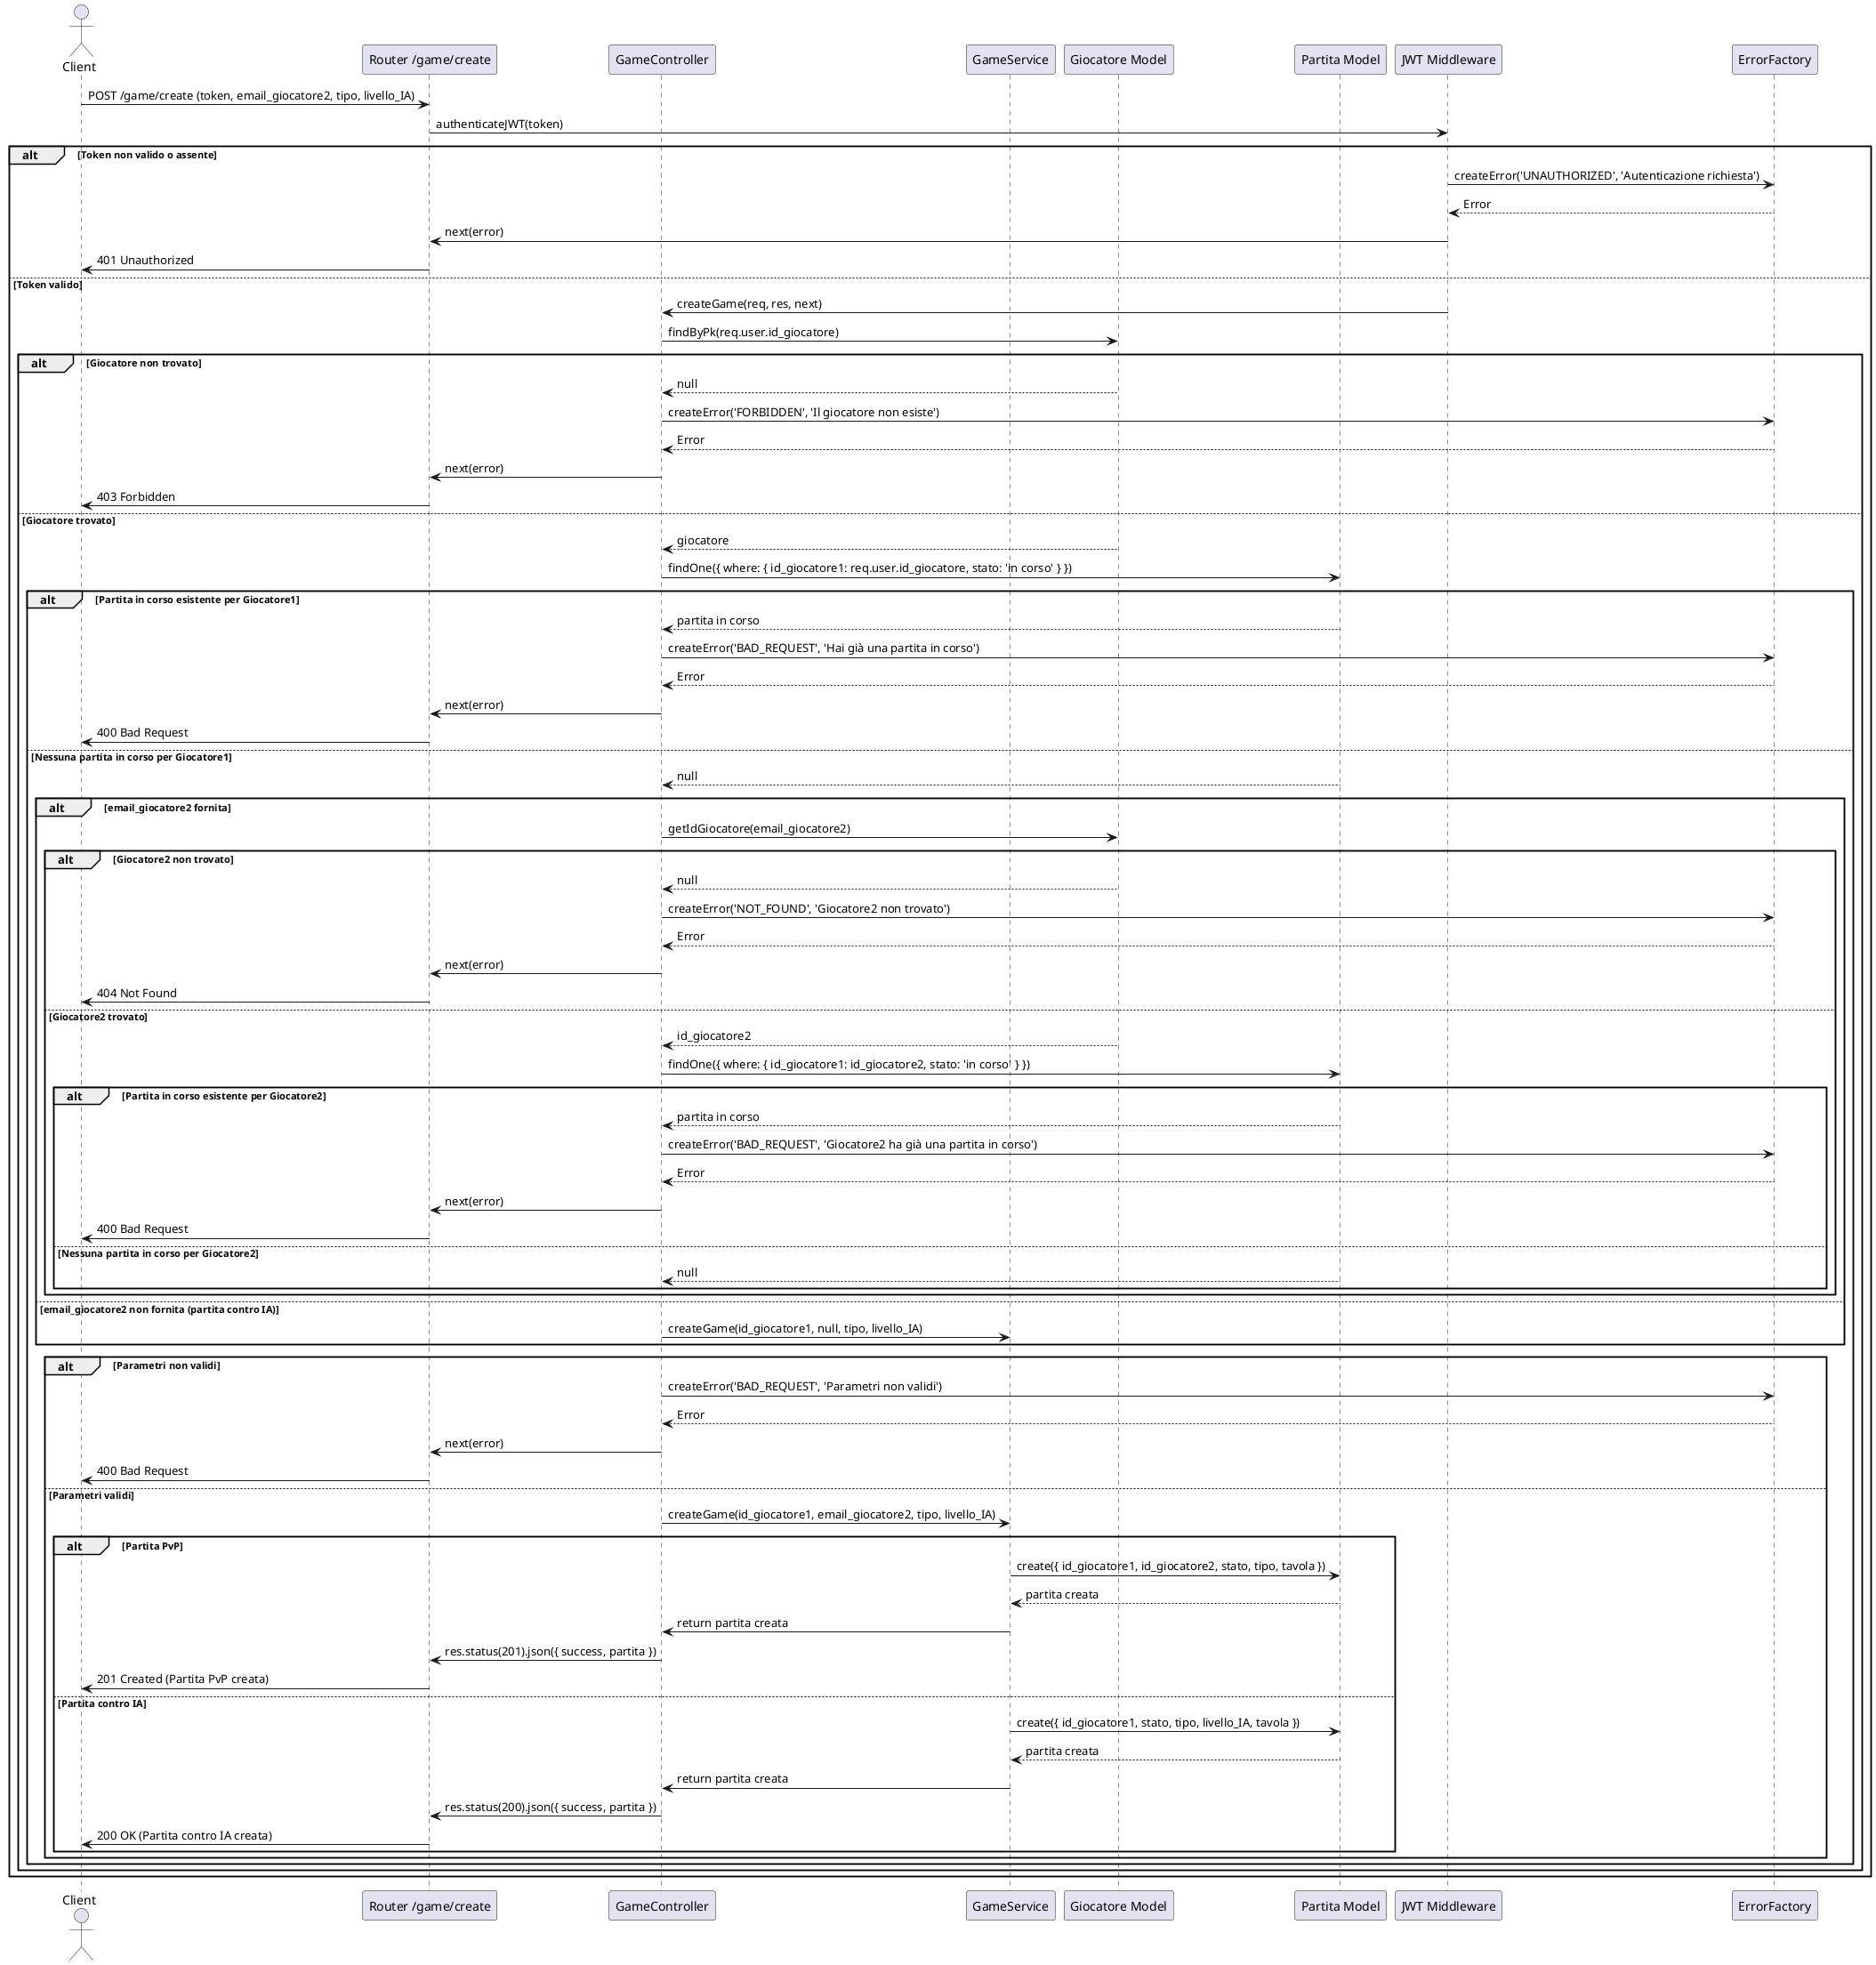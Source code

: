 @startuml
actor Client as C
participant "Router /game/create" as R
participant "GameController" as GC
participant "GameService" as GS
participant "Giocatore Model" as G
participant "Partita Model" as P
participant "JWT Middleware" as JWT
participant "ErrorFactory" as EF

C -> R: POST /game/create (token, email_giocatore2, tipo, livello_IA)
R -> JWT: authenticateJWT(token)
alt Token non valido o assente
    JWT -> EF: createError('UNAUTHORIZED', 'Autenticazione richiesta')
    EF --> JWT: Error
    JWT -> R: next(error)
    R -> C: 401 Unauthorized
else Token valido
    JWT -> GC: createGame(req, res, next)

    GC -> G: findByPk(req.user.id_giocatore)
    alt Giocatore non trovato
        G --> GC: null
        GC -> EF: createError('FORBIDDEN', 'Il giocatore non esiste')
        EF --> GC: Error
        GC -> R: next(error)
        R -> C: 403 Forbidden
    else Giocatore trovato
        G --> GC: giocatore

        GC -> P: findOne({ where: { id_giocatore1: req.user.id_giocatore, stato: 'in corso' } })
        alt Partita in corso esistente per Giocatore1
            P --> GC: partita in corso
            GC -> EF: createError('BAD_REQUEST', 'Hai già una partita in corso')
            EF --> GC: Error
            GC -> R: next(error)
            R -> C: 400 Bad Request
        else Nessuna partita in corso per Giocatore1
            P --> GC: null

            alt email_giocatore2 fornita
                GC -> G: getIdGiocatore(email_giocatore2)
                alt Giocatore2 non trovato
                    G --> GC: null
                    GC -> EF: createError('NOT_FOUND', 'Giocatore2 non trovato')
                    EF --> GC: Error
                    GC -> R: next(error)
                    R -> C: 404 Not Found
                else Giocatore2 trovato
                    G --> GC: id_giocatore2

                    GC -> P: findOne({ where: { id_giocatore1: id_giocatore2, stato: 'in corso' } })
                    alt Partita in corso esistente per Giocatore2
                        P --> GC: partita in corso
                        GC -> EF: createError('BAD_REQUEST', 'Giocatore2 ha già una partita in corso')
                        EF --> GC: Error
                        GC -> R: next(error)
                        R -> C: 400 Bad Request
                    else Nessuna partita in corso per Giocatore2
                        P --> GC: null
                    end
                end
            else email_giocatore2 non fornita (partita contro IA)
                GC -> GS: createGame(id_giocatore1, null, tipo, livello_IA)
            end

            alt Parametri non validi
                GC -> EF: createError('BAD_REQUEST', 'Parametri non validi')
                EF --> GC: Error
                GC -> R: next(error)
                R -> C: 400 Bad Request
            else Parametri validi
                GC -> GS: createGame(id_giocatore1, email_giocatore2, tipo, livello_IA)

                alt Partita PvP
                    GS -> P: create({ id_giocatore1, id_giocatore2, stato, tipo, tavola })
                    P --> GS: partita creata
                    GS -> GC: return partita creata
                    GC -> R: res.status(201).json({ success, partita })
                    R -> C: 201 Created (Partita PvP creata)
                else Partita contro IA
                    GS -> P: create({ id_giocatore1, stato, tipo, livello_IA, tavola })
                    P --> GS: partita creata
                    GS -> GC: return partita creata
                    GC -> R: res.status(200).json({ success, partita })
                    R -> C: 200 OK (Partita contro IA creata)
                end
            end
        end
    end
end
@enduml
